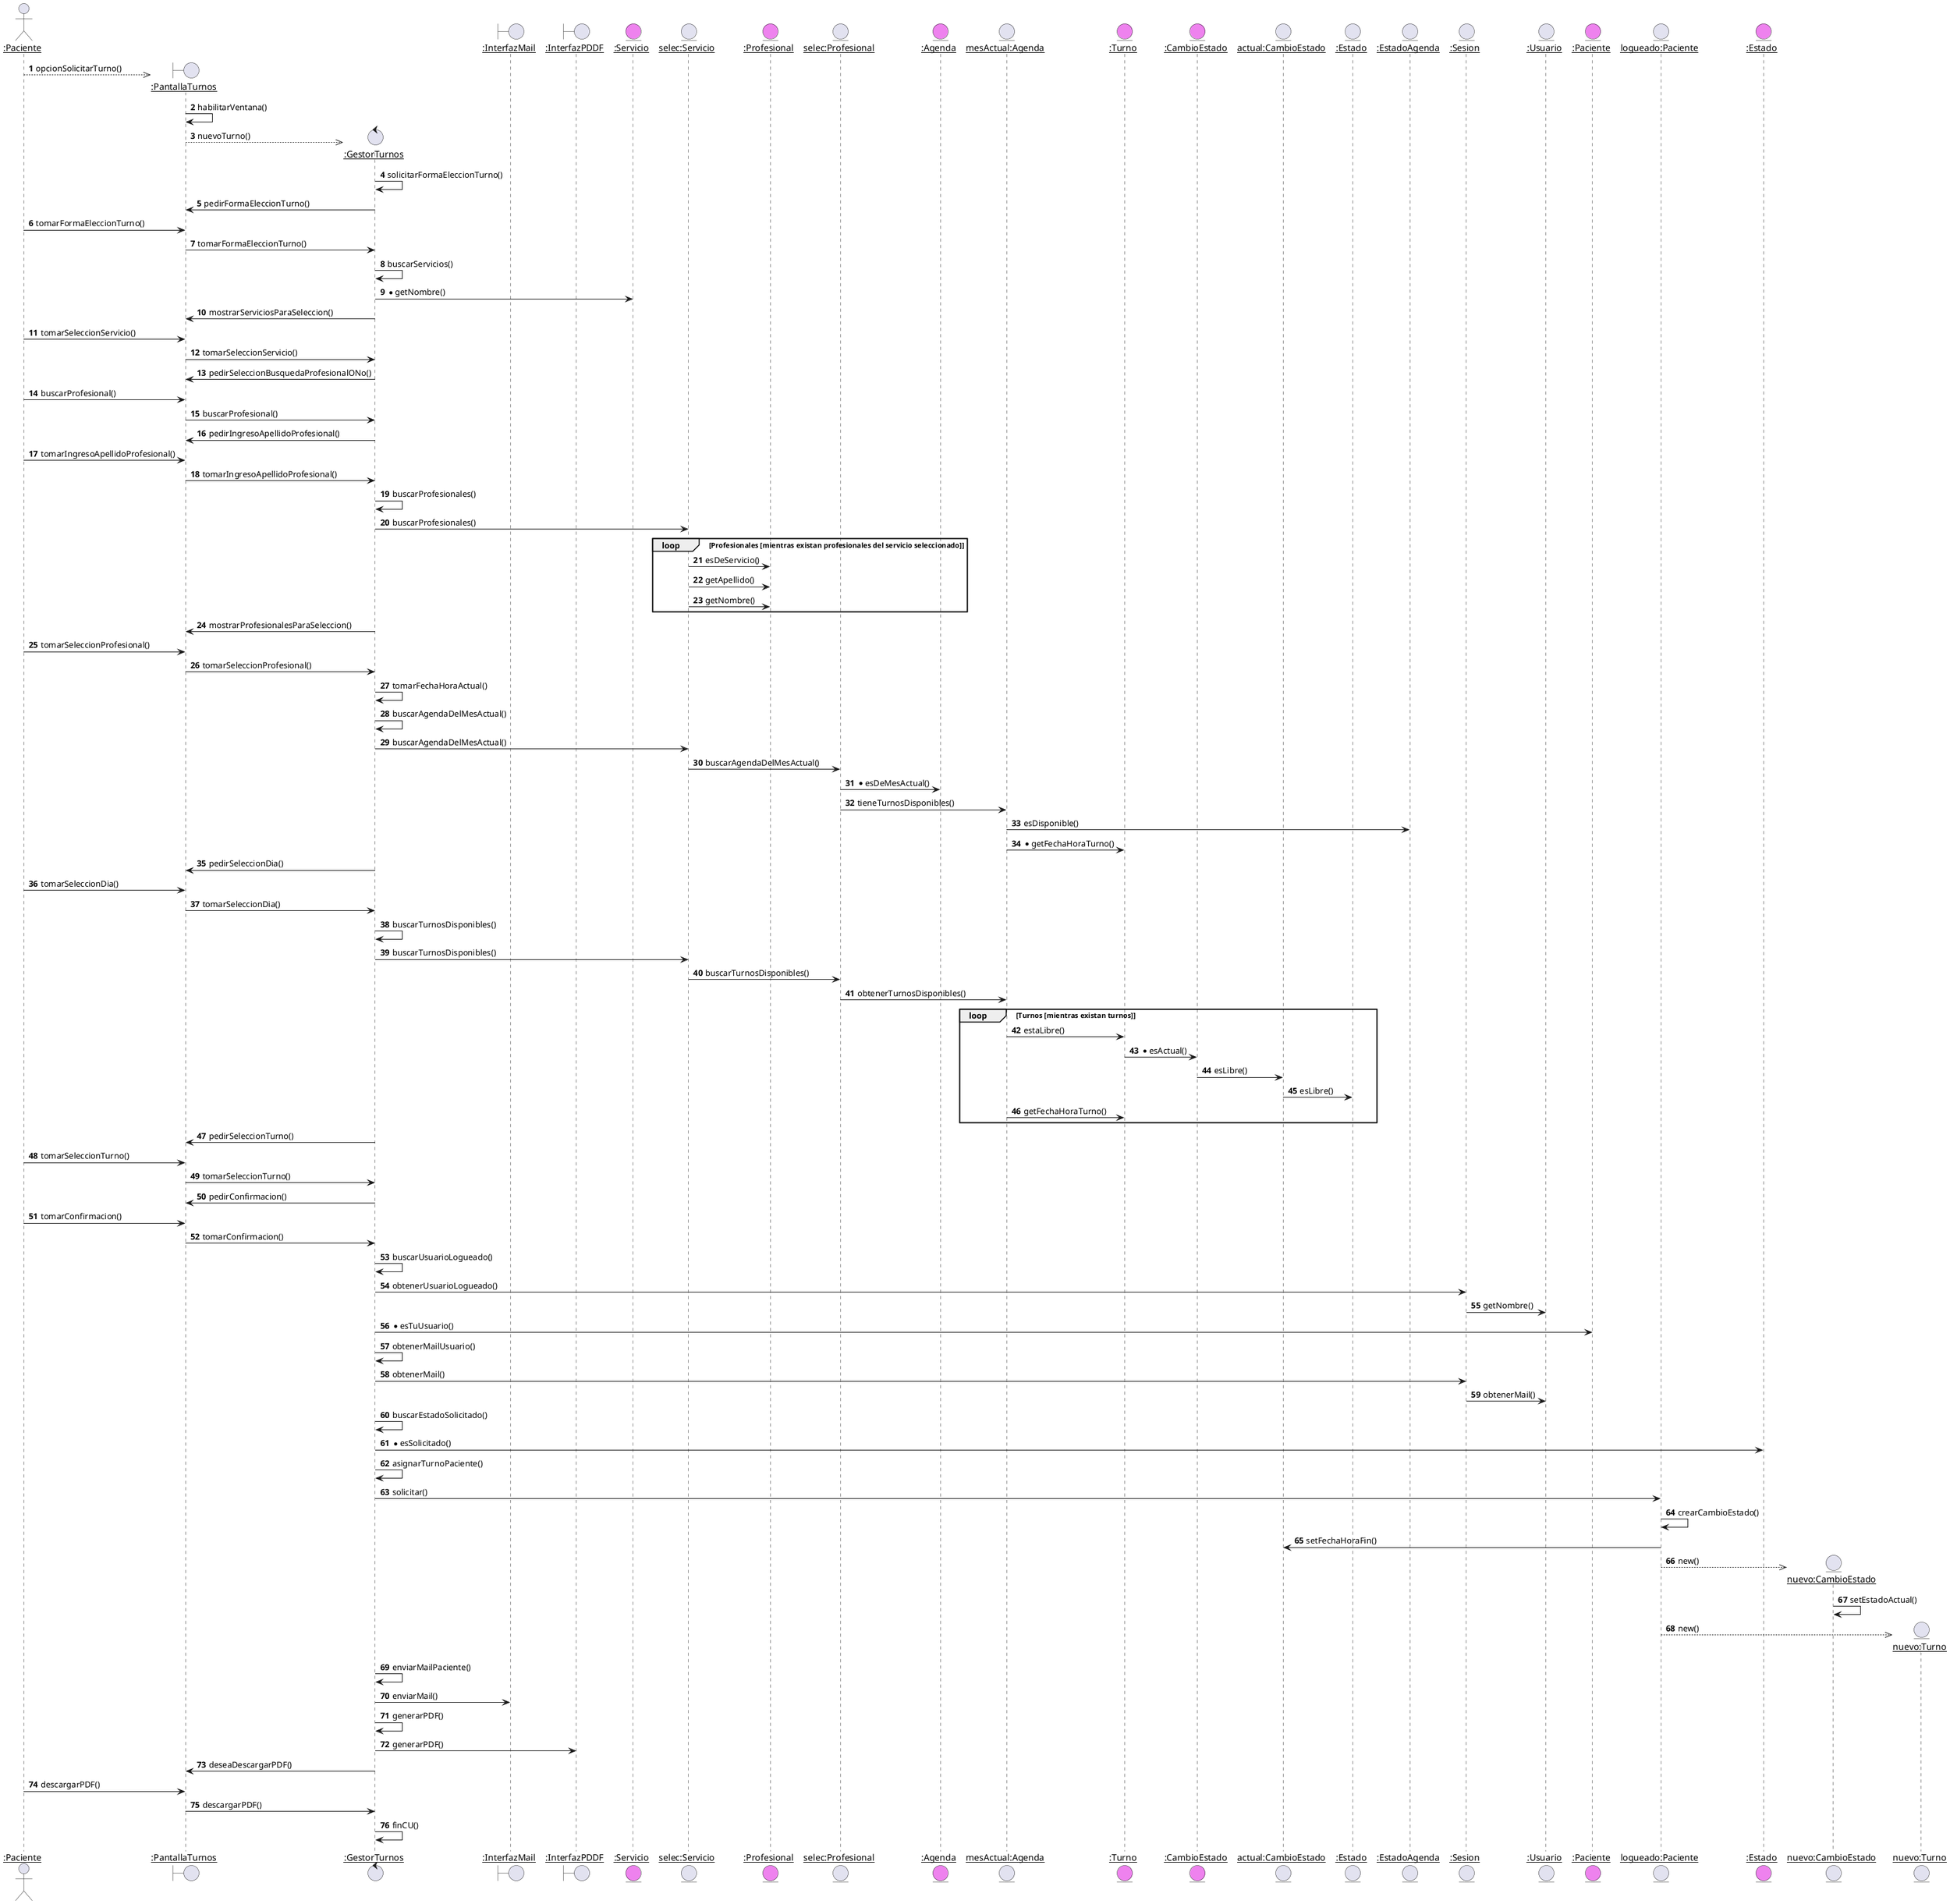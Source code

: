 @startuml CU: Registrar turno 
autonumber 

actor "__:Paciente__" as Paciente
boundary "__:PantallaTurnos__" as Pantalla 
control "__:GestorTurnos__" as Gestor 
boundary "__:InterfazMail__" as InterfazMail 
boundary "__:InterfazPDDF__" as InterfazPDF

Paciente -->> Pantalla**: opcionSolicitarTurno()
Pantalla -> Pantalla: habilitarVentana()
Pantalla -->> Gestor**: nuevoTurno()
'aca se refiere a si lo busca por profesional o servicio
Gestor -> Gestor: solicitarFormaEleccionTurno()
Gestor -> Pantalla: pedirFormaEleccionTurno()
Paciente -> Pantalla: tomarFormaEleccionTurno()
Pantalla -> Gestor: tomarFormaEleccionTurno()
'selecciona servicio...
Gestor -> Gestor: buscarServicios()
entity "__:Servicio__" as Servicio #violet
Gestor -> Servicio: *getNombre()

Gestor -> Pantalla: mostrarServiciosParaSeleccion()
Paciente -> Pantalla: tomarSeleccionServicio()
Pantalla -> Gestor: tomarSeleccionServicio()
entity "__selec:Servicio__" as ServicioSelec 

Gestor -> Pantalla: pedirSeleccionBusquedaProfesionalONo()
Paciente -> Pantalla: buscarProfesional()
Pantalla -> Gestor: buscarProfesional()
Gestor -> Pantalla: pedirIngresoApellidoProfesional()
Paciente -> Pantalla: tomarIngresoApellidoProfesional()
Pantalla -> Gestor: tomarIngresoApellidoProfesional()

Gestor -> Gestor: buscarProfesionales()
Gestor -> ServicioSelec: buscarProfesionales()
entity "__:Profesional__" as Profesionales #violet 
loop Profesionales [mientras existan profesionales del servicio seleccionado]
    ServicioSelec -> Profesionales: esDeServicio()
    ServicioSelec -> Profesionales: getApellido()
    ServicioSelec -> Profesionales: getNombre()
end

Gestor -> Pantalla: mostrarProfesionalesParaSeleccion()
Paciente -> Pantalla: tomarSeleccionProfesional()
Pantalla -> Gestor: tomarSeleccionProfesional()
entity "__selec:Profesional__" as ProfesionalSelec
Gestor -> Gestor: tomarFechaHoraActual()
Gestor -> Gestor: buscarAgendaDelMesActual()
Gestor -> ServicioSelec: buscarAgendaDelMesActual()
ServicioSelec -> ProfesionalSelec: buscarAgendaDelMesActual()
entity  "__:Agenda__" as Agenda #violet
entity "__mesActual:Agenda__" as actualAgenda
entity  "__:Turno__" as Turnos #violet
entity "__:CambioEstado__" as CE #violet 
entity "__actual:CambioEstado__" as actCE 
entity "__:Estado__" as E 
entity "__:EstadoAgenda__" as EA 

ProfesionalSelec -> Agenda: *esDeMesActual()

'aca buscaria en general todos los turnos, y si al menos uno esta disponible, la agenda seguiria siendo disponible (??)
ProfesionalSelec -> actualAgenda: tieneTurnosDisponibles()
actualAgenda -> EA: esDisponible()
'loop Turnos [mientras existan turnos]
        'aca obtendria todos, incluso los que no son libres asi puede mostrarlos como gris?
    actualAgenda -> Turnos: *getFechaHoraTurno()
    'ESTO CREO Q NO LO DEBERÍA HACER AHORA... lo comento pero es una DUDA
        'aca si busco los disponibles (verdes)
   ' actualAgenda -> Turnos: estaLibre()
  '  Turnos -> CE: *esActual()
  '  CE -> actCE: esLibre()
 '   actCE -> E: esLibre()
        'aca deberia poner algo para que "marque como gris"?
'end

Gestor -> Pantalla: pedirSeleccionDia()
Paciente -> Pantalla: tomarSeleccionDia()
Pantalla -> Gestor: tomarSeleccionDia()

'del dia seleccionado
Gestor -> Gestor: buscarTurnosDisponibles()
Gestor -> ServicioSelec: buscarTurnosDisponibles()
ServicioSelec -> ProfesionalSelec: buscarTurnosDisponibles()
ProfesionalSelec -> actualAgenda: obtenerTurnosDisponibles()
loop Turnos [mientras existan turnos]
    actualAgenda -> Turnos: estaLibre()
    Turnos -> CE: *esActual()
    CE -> actCE: esLibre()
    actCE -> E: esLibre()
        'aca deberia poner algo para que "marque como verde"?
    actualAgenda -> Turnos: getFechaHoraTurno()
end

Gestor -> Pantalla: pedirSeleccionTurno()
Paciente -> Pantalla: tomarSeleccionTurno()
Pantalla -> Gestor: tomarSeleccionTurno()

Gestor -> Pantalla: pedirConfirmacion()
Paciente -> Pantalla: tomarConfirmacion()
Pantalla -> Gestor: tomarConfirmacion()

Gestor -> Gestor: buscarUsuarioLogueado()
entity "__:Sesion__" as Sesion 
entity "__:Usuario__" as Usuario 
entity "__:Paciente__" as Pacientes #violet 
entity "__logueado:Paciente__" as logPaciente 
Gestor -> Sesion: obtenerUsuarioLogueado()
Sesion -> Usuario: getNombre()
Gestor -> Pacientes: *esTuUsuario()
Gestor -> Gestor: obtenerMailUsuario()
Gestor -> Sesion: obtenerMail()
Sesion -> Usuario: obtenerMail()

entity "__:Estado__" as Estados #violet
Gestor -> Gestor: buscarEstadoSolicitado()
Gestor -> Estados: *esSolicitado()

Gestor -> Gestor: asignarTurnoPaciente()
Gestor -> logPaciente: solicitar()
logPaciente -> logPaciente: crearCambioEstado()
logPaciente -> actCE: setFechaHoraFin()
entity "__nuevo:CambioEstado__" as newCE 
logPaciente -->> newCE**: new()
'que seria el solicitado
newCE -> newCE: setEstadoActual()
entity "__nuevo:Turno__" as nuevoTurno
logPaciente -->> nuevoTurno**: new()

Gestor -> Gestor: enviarMailPaciente()
Gestor -> InterfazMail: enviarMail()

Gestor -> Gestor: generarPDF()
Gestor -> InterfazPDF: generarPDF()

Gestor -> Pantalla: deseaDescargarPDF()
Paciente -> Pantalla: descargarPDF()
Pantalla -> Gestor: descargarPDF()

Gestor -> Gestor: finCU()




@enduml